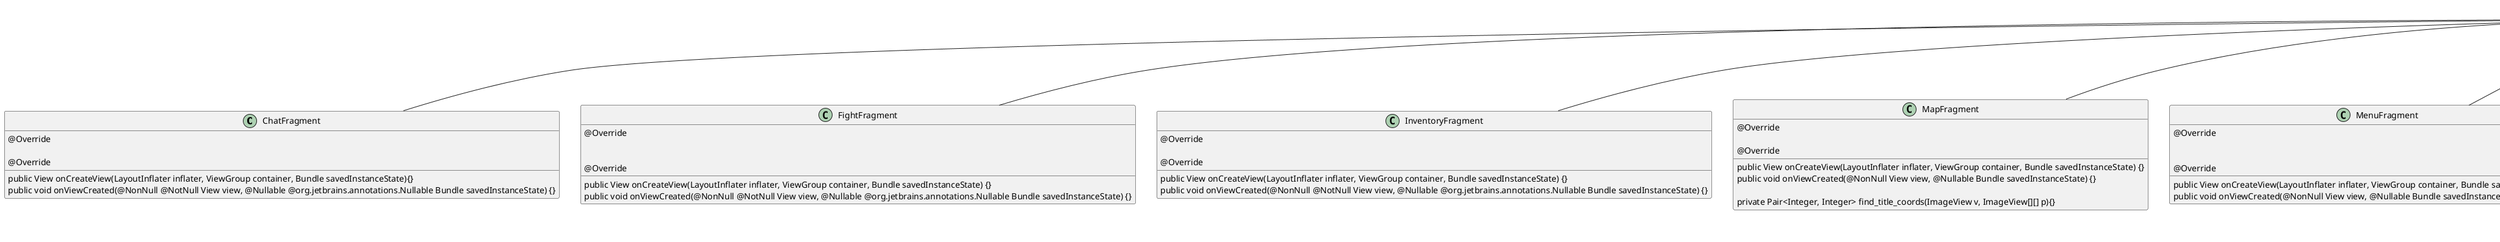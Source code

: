 
@startuml
'https://plantuml.com/class-diagram

class ChatFragment extends Fragment {
    @Override
    public View onCreateView(LayoutInflater inflater, ViewGroup container, Bundle savedInstanceState){}

    @Override
    public void onViewCreated(@NonNull @NotNull View view, @Nullable @org.jetbrains.annotations.Nullable Bundle savedInstanceState) {}

}


class FightFragment extends Fragment {

    @Override
    public View onCreateView(LayoutInflater inflater, ViewGroup container, Bundle savedInstanceState) {}


    @Override
    public void onViewCreated(@NonNull @NotNull View view, @Nullable @org.jetbrains.annotations.Nullable Bundle savedInstanceState) {}


}


class InventoryFragment extends Fragment {


    @Override
    public View onCreateView(LayoutInflater inflater, ViewGroup container, Bundle savedInstanceState) {}

    @Override
    public void onViewCreated(@NonNull @NotNull View view, @Nullable @org.jetbrains.annotations.Nullable Bundle savedInstanceState) {}


}

class MapFragment extends Fragment {
    @Override
    public View onCreateView(LayoutInflater inflater, ViewGroup container, Bundle savedInstanceState) {}

    @Override
    public void onViewCreated(@NonNull View view, @Nullable Bundle savedInstanceState) {}

    private Pair<Integer, Integer> find_title_coords(ImageView v, ImageView[][] p){}

}

class MenuFragment extends Fragment {

    @Override
    public View onCreateView(LayoutInflater inflater, ViewGroup container, Bundle savedInstanceState) {}


    @Override
    public void onViewCreated(@NonNull View view, @Nullable Bundle savedInstanceState) {}
}

class RegistrationFragment extends Fragment {

    @Override
    public View onCreateView(LayoutInflater inflater, ViewGroup container, Bundle savedInstanceState) {}

    @Override
    public void onViewCreated(@NonNull @NotNull View view, @Nullable @org.jetbrains.annotations.Nullable Bundle savedInstanceState) {}
}

class ResearchTreeFragment extends Fragment {
    public static HashMap<Research, TextView> research_hash_map;
    public static HashMap<TextView, Research> research_hash_map1;
    @Override
    public View onCreateView(LayoutInflater inflater, ViewGroup container, Bundle savedInstanceState) {}

    @Override
    public void onViewCreated(@NonNull @NotNull View view, @Nullable @org.jetbrains.annotations.Nullable Bundle savedInstanceState) {}
}

class SpellCreationFragment extends Fragment {
    private Element element=MainActivity.elements.get(0);
    private Type type=MainActivity.types.get(0);
    private Form form=MainActivity.forms.get(0);
    private ManaChannel mana_channel=MainActivity.mana_channels.get(0);
    private ManaReservoir mana_reservoir=MainActivity.mana_reservoirs.get(0);
    private String name;

    @Override
    public View onCreateView(LayoutInflater inflater, ViewGroup container, Bundle savedInstanceState) {}

    @Override
    public void onViewCreated(@NonNull @NotNull View view, @Nullable @org.jetbrains.annotations.Nullable Bundle savedInstanceState) {}


}

class SpellsFragment extends Fragment {

    @Override
    public View onCreateView(LayoutInflater inflater, ViewGroup container, Bundle savedInstanceState) {}

    @Override
    public void onViewCreated(@NonNull @NotNull View view, @Nullable @org.jetbrains.annotations.Nullable Bundle savedInstanceState) {}
}


class StatusBarFragment extends Fragment {
    private static ProgressBar mana_bar;
    private static ProgressBar health_bar;

    @Override
    public View onCreateView(LayoutInflater inflater, ViewGroup container, Bundle savedInstanceState) {}

    @Override
    public void onViewCreated(@NonNull View view, @Nullable Bundle savedInstanceState) {}

    public static void update() {}
}
@enduml

@startuml
class SpellsViewHolder extends RecyclerView.ViewHolder{
    TextView name;
    public SpellsViewHolder(@NonNull @NotNull View itemView) {}
}

class SpellsAdapter extends RecyclerView.Adapter{
    ArrayList<Spell> spells;

    public SpellsAdapter(ArrayList<Spell> spells) {}

    @NonNull
    @NotNull
    @Override
    public SpellsViewHolder onCreateViewHolder(@NonNull @NotNull ViewGroup parent, int viewType) {}

    @Override
    public void onBindViewHolder(@NonNull @NotNull SpellsFragment.SpellsAdapter.SpellsViewHolder holder, int position) {}

    @Override
    public int getItemCount() {}
}

class ViewHolder extends RecyclerView.ViewHolder{
    TextView comp;
    public ViewHolder(@NonNull @NotNull View itemView) {}
}

class SpellAdapter<T extends Component> extends RecyclerView.Adapter{
    private final ArrayList<T> data=new ArrayList<>();

    public SpellAdapter(ArrayList<T> data) {}

    @NonNull
    @NotNull
    @Override
    public SpellCreationFragment.SpellAdapter.ViewHolder onCreateViewHolder(@NonNull @NotNull ViewGroup parent, int viewType) {}

    @Override
    public void onBindViewHolder(@NonNull @NotNull SpellCreationFragment.SpellAdapter.ViewHolder holder, int position) {}

    @Override
    public int getItemCount() {}
}

class SpellsAdapter extends RecyclerView.Adapter {
    ArrayList<Spell> data = new ArrayList<>();

    public SpellsAdapter(ArrayList<Spell> data) {}

    @NonNull
    @NotNull
    @Override
    public SpellViewHolder onCreateViewHolder(@NonNull @NotNull ViewGroup parent, int viewType) {}

    @Override
    public void onBindViewHolder(@NonNull @NotNull FightFragment.SpellsAdapter.SpellViewHolder holder, int position) {}

    @Override
    public int getItemCount() {}


}

class SpellViewHolder extends RecyclerView.ViewHolder {
    TextView name;

    public SpellViewHolder(@NonNull @NotNull View itemView) {}
}
class InventoryAdapter extends RecyclerView.Adapter{
    private final ArrayList<Item> data=new ArrayList<>();

    public InventoryAdapter(ArrayList<Item> data) {}



    @NonNull
    @NotNull
    @Override
    public InventoryFragment.InventoryAdapter.InvenoryViewHolder onCreateViewHolder(@NonNull @NotNull ViewGroup parent, int viewType) {}

    @Override
    public void onBindViewHolder(@NonNull @NotNull InventoryFragment.InventoryAdapter.InvenoryViewHolder holder, int position) {}

    @Override
    public int getItemCount() {}
}

class InvenoryViewHolder extends RecyclerView.ViewHolder{
    TextView name;
    public InvenoryViewHolder(@NonNull @NotNull View itemView) {}
}
class ChatAdapter extends RecyclerView.Adapter{

    ArrayList<Message> data;

    public ChatAdapter(ArrayList<Message> messages){}

    @NonNull
    @NotNull
    @Override
    public ViewHolder onCreateViewHolder(@NonNull @NotNull ViewGroup parent, int viewType) {}

    @Override
    public void onBindViewHolder(@NonNull @NotNull ChatFragment.ChatAdapter.ViewHolder holder, int position) {}

    @Override
    public int getItemCount() {}
}

class ViewHolder extends RecyclerView.ViewHolder{
    TextView user, message, time;
    public ViewHolder(@NonNull @NotNull View itemView) {}
}
@enduml